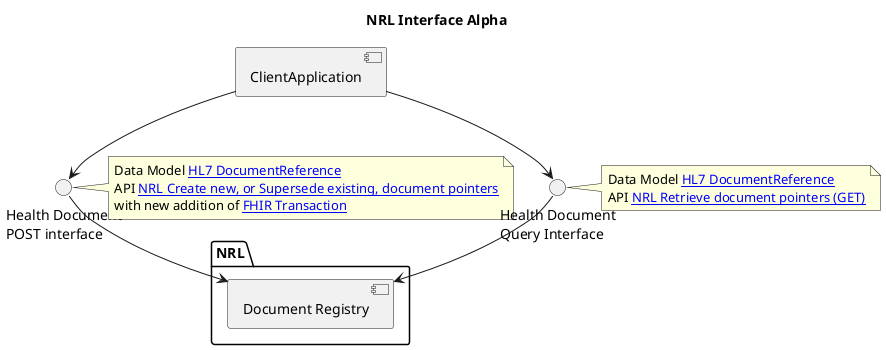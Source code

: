 @startuml

title NRL Interface Alpha

component ClientApplication

interface iti65 as "Health Document\nPOST interface"
note right
Data Model [[StructureDefinition-NRL-DocumentReference.html HL7 DocumentReference]]
API [[https://digital.nhs.uk/developer/api-catalogue/national-record-locator-fhir/v3/producer#post-/DocumentReference NRL Create new, or Supersede existing, document pointers]]
with new addition of [[https://hl7.org/fhir/R4/http.html#transaction FHIR Transaction]]
end note


interface MHD as "Health Document\nQuery Interface"
note right
Data Model [[StructureDefinition-NRL-DocumentReference.html HL7 DocumentReference]]
API [[https://digital.nhs.uk/developer/api-catalogue/national-record-locator-fhir/v3/producer#get-/DocumentReference NRL Retrieve document pointers (GET)]]
end note




package EHRSystem as "NRL" {

component "Document Registry" as DocumentRegistry


}


iti65 -r-> DocumentRegistry

ClientApplication -d-> MHD
ClientApplication -d-> iti65


MHD -d-> DocumentRegistry


@enduml
